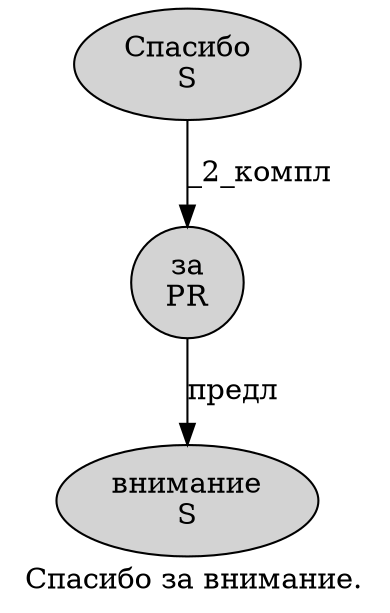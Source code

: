 digraph SENTENCE_569 {
	graph [label="Спасибо за внимание."]
	node [style=filled]
		0 [label="Спасибо
S" color="" fillcolor=lightgray penwidth=1 shape=ellipse]
		1 [label="за
PR" color="" fillcolor=lightgray penwidth=1 shape=ellipse]
		2 [label="внимание
S" color="" fillcolor=lightgray penwidth=1 shape=ellipse]
			1 -> 2 [label="предл"]
			0 -> 1 [label="_2_компл"]
}